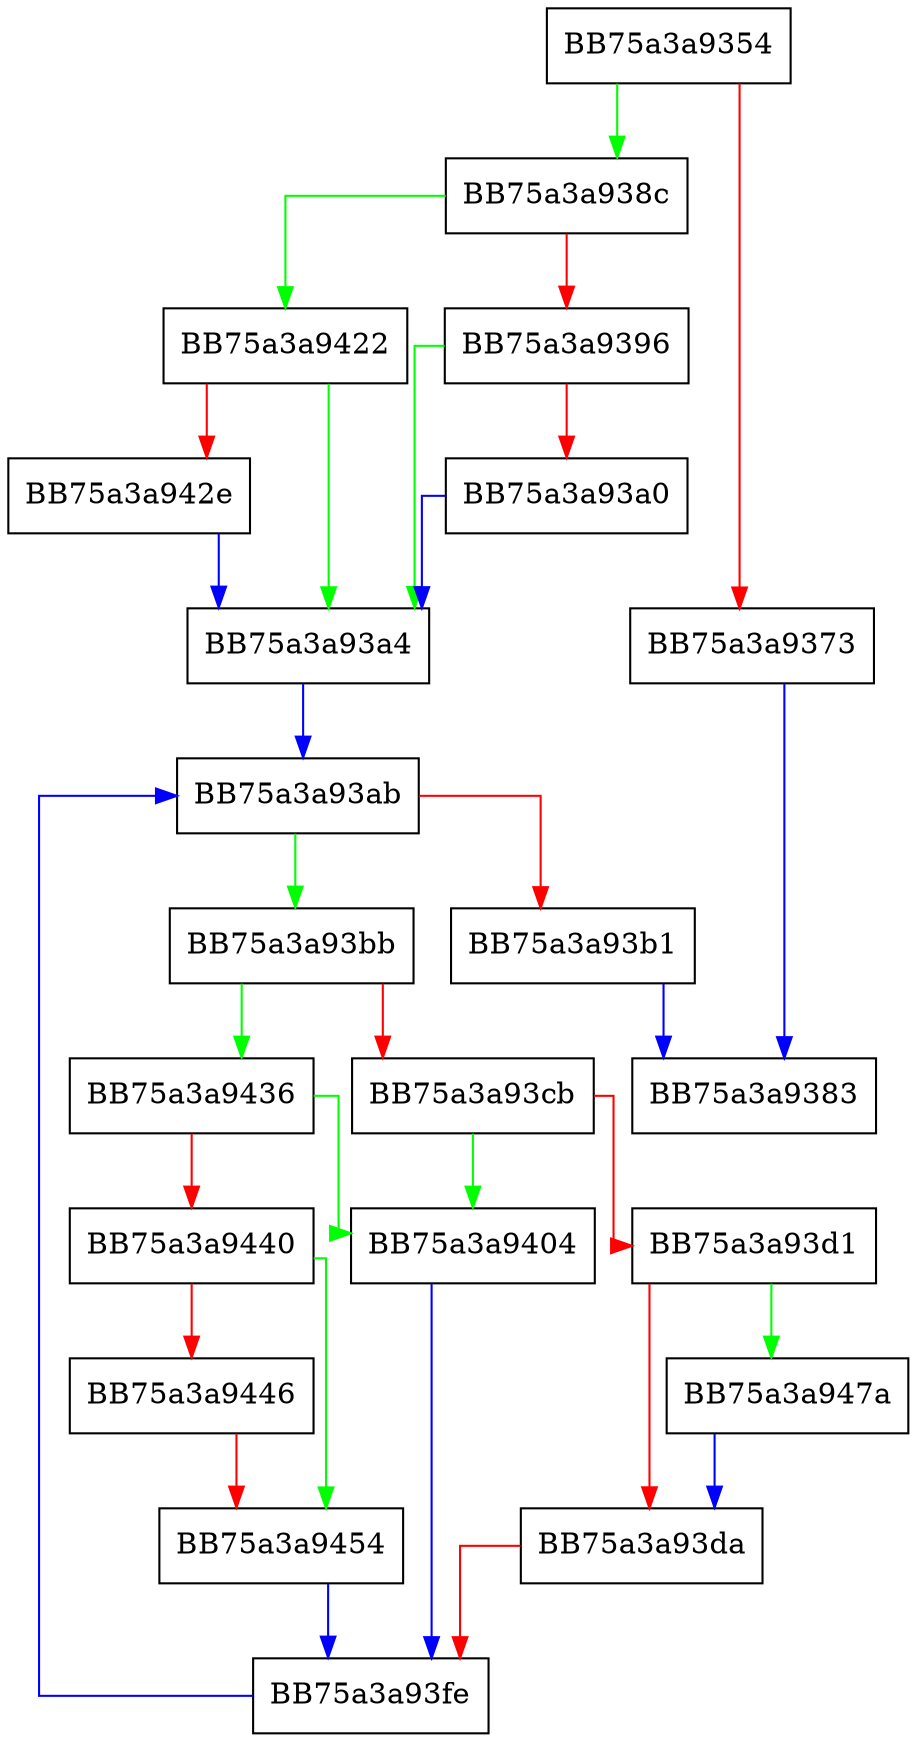 digraph _Insert_node {
  node [shape="box"];
  graph [splines=ortho];
  BB75a3a9354 -> BB75a3a938c [color="green"];
  BB75a3a9354 -> BB75a3a9373 [color="red"];
  BB75a3a9373 -> BB75a3a9383 [color="blue"];
  BB75a3a938c -> BB75a3a9422 [color="green"];
  BB75a3a938c -> BB75a3a9396 [color="red"];
  BB75a3a9396 -> BB75a3a93a4 [color="green"];
  BB75a3a9396 -> BB75a3a93a0 [color="red"];
  BB75a3a93a0 -> BB75a3a93a4 [color="blue"];
  BB75a3a93a4 -> BB75a3a93ab [color="blue"];
  BB75a3a93ab -> BB75a3a93bb [color="green"];
  BB75a3a93ab -> BB75a3a93b1 [color="red"];
  BB75a3a93b1 -> BB75a3a9383 [color="blue"];
  BB75a3a93bb -> BB75a3a9436 [color="green"];
  BB75a3a93bb -> BB75a3a93cb [color="red"];
  BB75a3a93cb -> BB75a3a9404 [color="green"];
  BB75a3a93cb -> BB75a3a93d1 [color="red"];
  BB75a3a93d1 -> BB75a3a947a [color="green"];
  BB75a3a93d1 -> BB75a3a93da [color="red"];
  BB75a3a93da -> BB75a3a93fe [color="red"];
  BB75a3a93fe -> BB75a3a93ab [color="blue"];
  BB75a3a9404 -> BB75a3a93fe [color="blue"];
  BB75a3a9422 -> BB75a3a93a4 [color="green"];
  BB75a3a9422 -> BB75a3a942e [color="red"];
  BB75a3a942e -> BB75a3a93a4 [color="blue"];
  BB75a3a9436 -> BB75a3a9404 [color="green"];
  BB75a3a9436 -> BB75a3a9440 [color="red"];
  BB75a3a9440 -> BB75a3a9454 [color="green"];
  BB75a3a9440 -> BB75a3a9446 [color="red"];
  BB75a3a9446 -> BB75a3a9454 [color="red"];
  BB75a3a9454 -> BB75a3a93fe [color="blue"];
  BB75a3a947a -> BB75a3a93da [color="blue"];
}